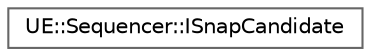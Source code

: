 digraph "Graphical Class Hierarchy"
{
 // INTERACTIVE_SVG=YES
 // LATEX_PDF_SIZE
  bgcolor="transparent";
  edge [fontname=Helvetica,fontsize=10,labelfontname=Helvetica,labelfontsize=10];
  node [fontname=Helvetica,fontsize=10,shape=box,height=0.2,width=0.4];
  rankdir="LR";
  Node0 [id="Node000000",label="UE::Sequencer::ISnapCandidate",height=0.2,width=0.4,color="grey40", fillcolor="white", style="filled",URL="$d2/de2/structUE_1_1Sequencer_1_1ISnapCandidate.html",tooltip="Interface that defines how to construct an FSequencerSnapField."];
}
